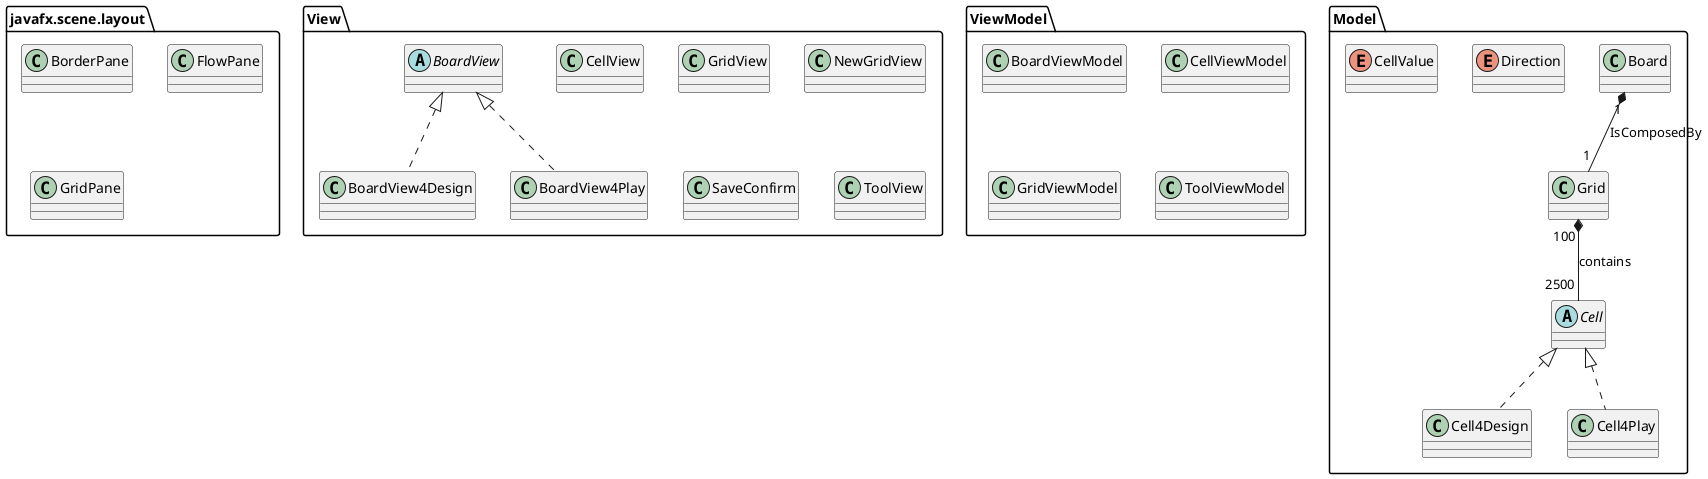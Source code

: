 @startuml

skinparam Shadowing false               /' Désactive l'effet d'ombre sur les éléments '/
skinparam classAttributeIconSize 0      /' Taille des icônes d'attribut de classe (ici 0 pour les cacher) '/
skinparam defaultFontName Consolas      /' Utilisation de la police Consolas par défaut '/
!pragma useIntermediatePackages false   /' Désactive l'utilisation de packages intermédiaires '/

class javafx.scene.layout.BorderPane { }
class javafx.scene.layout.FlowPane { }
class javafx.scene.layout.GridPane { }

class Model.Board{}
enum Model.Direction{}
enum Model.CellValue{}
class Model.Grid{}
abstract class Model.Cell{}
class Model.Cell4Design{}
class Model.Cell4Play{}

abstract class View.BoardView {}
class View.BoardView4Design{}
class View.BoardView4Play{}
class View.CellView{}
class View.GridView{}
class View.NewGridView{}
class View.SaveConfirm{}
class View.ToolView{}

class ViewModel.BoardViewModel {}
class ViewModel.CellViewModel {}
class ViewModel.GridViewModel {}
class ViewModel.ToolViewModel {}

Cell <|.. Cell4Design
Cell <|.. Cell4Play
BoardView <|.. BoardView4Design
BoardView <|.. BoardView4Play

Board "1" *-- "1" Grid: IsComposedBy
Grid "100" *-- "2500" Cell : contains

@enduml

